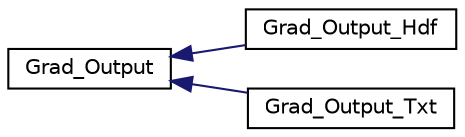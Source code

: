 digraph "Graphical Class Hierarchy"
{
  edge [fontname="Helvetica",fontsize="10",labelfontname="Helvetica",labelfontsize="10"];
  node [fontname="Helvetica",fontsize="10",shape=record];
  rankdir="LR";
  Node1 [label="Grad_Output",height=0.2,width=0.4,color="black", fillcolor="white", style="filled",URL="$class_grad___output.html",tooltip="Interface for writing the output of the solver to file. "];
  Node1 -> Node2 [dir="back",color="midnightblue",fontsize="10",style="solid",fontname="Helvetica"];
  Node2 [label="Grad_Output_Hdf",height=0.2,width=0.4,color="black", fillcolor="white", style="filled",URL="$class_grad___output___hdf.html",tooltip="Implementation of Grad_Output which writes data to a hdf5 file. "];
  Node1 -> Node3 [dir="back",color="midnightblue",fontsize="10",style="solid",fontname="Helvetica"];
  Node3 [label="Grad_Output_Txt",height=0.2,width=0.4,color="black", fillcolor="white", style="filled",URL="$class_grad___output___txt.html",tooltip="Implementation of Grad_Output which writes to a text file. "];
}
